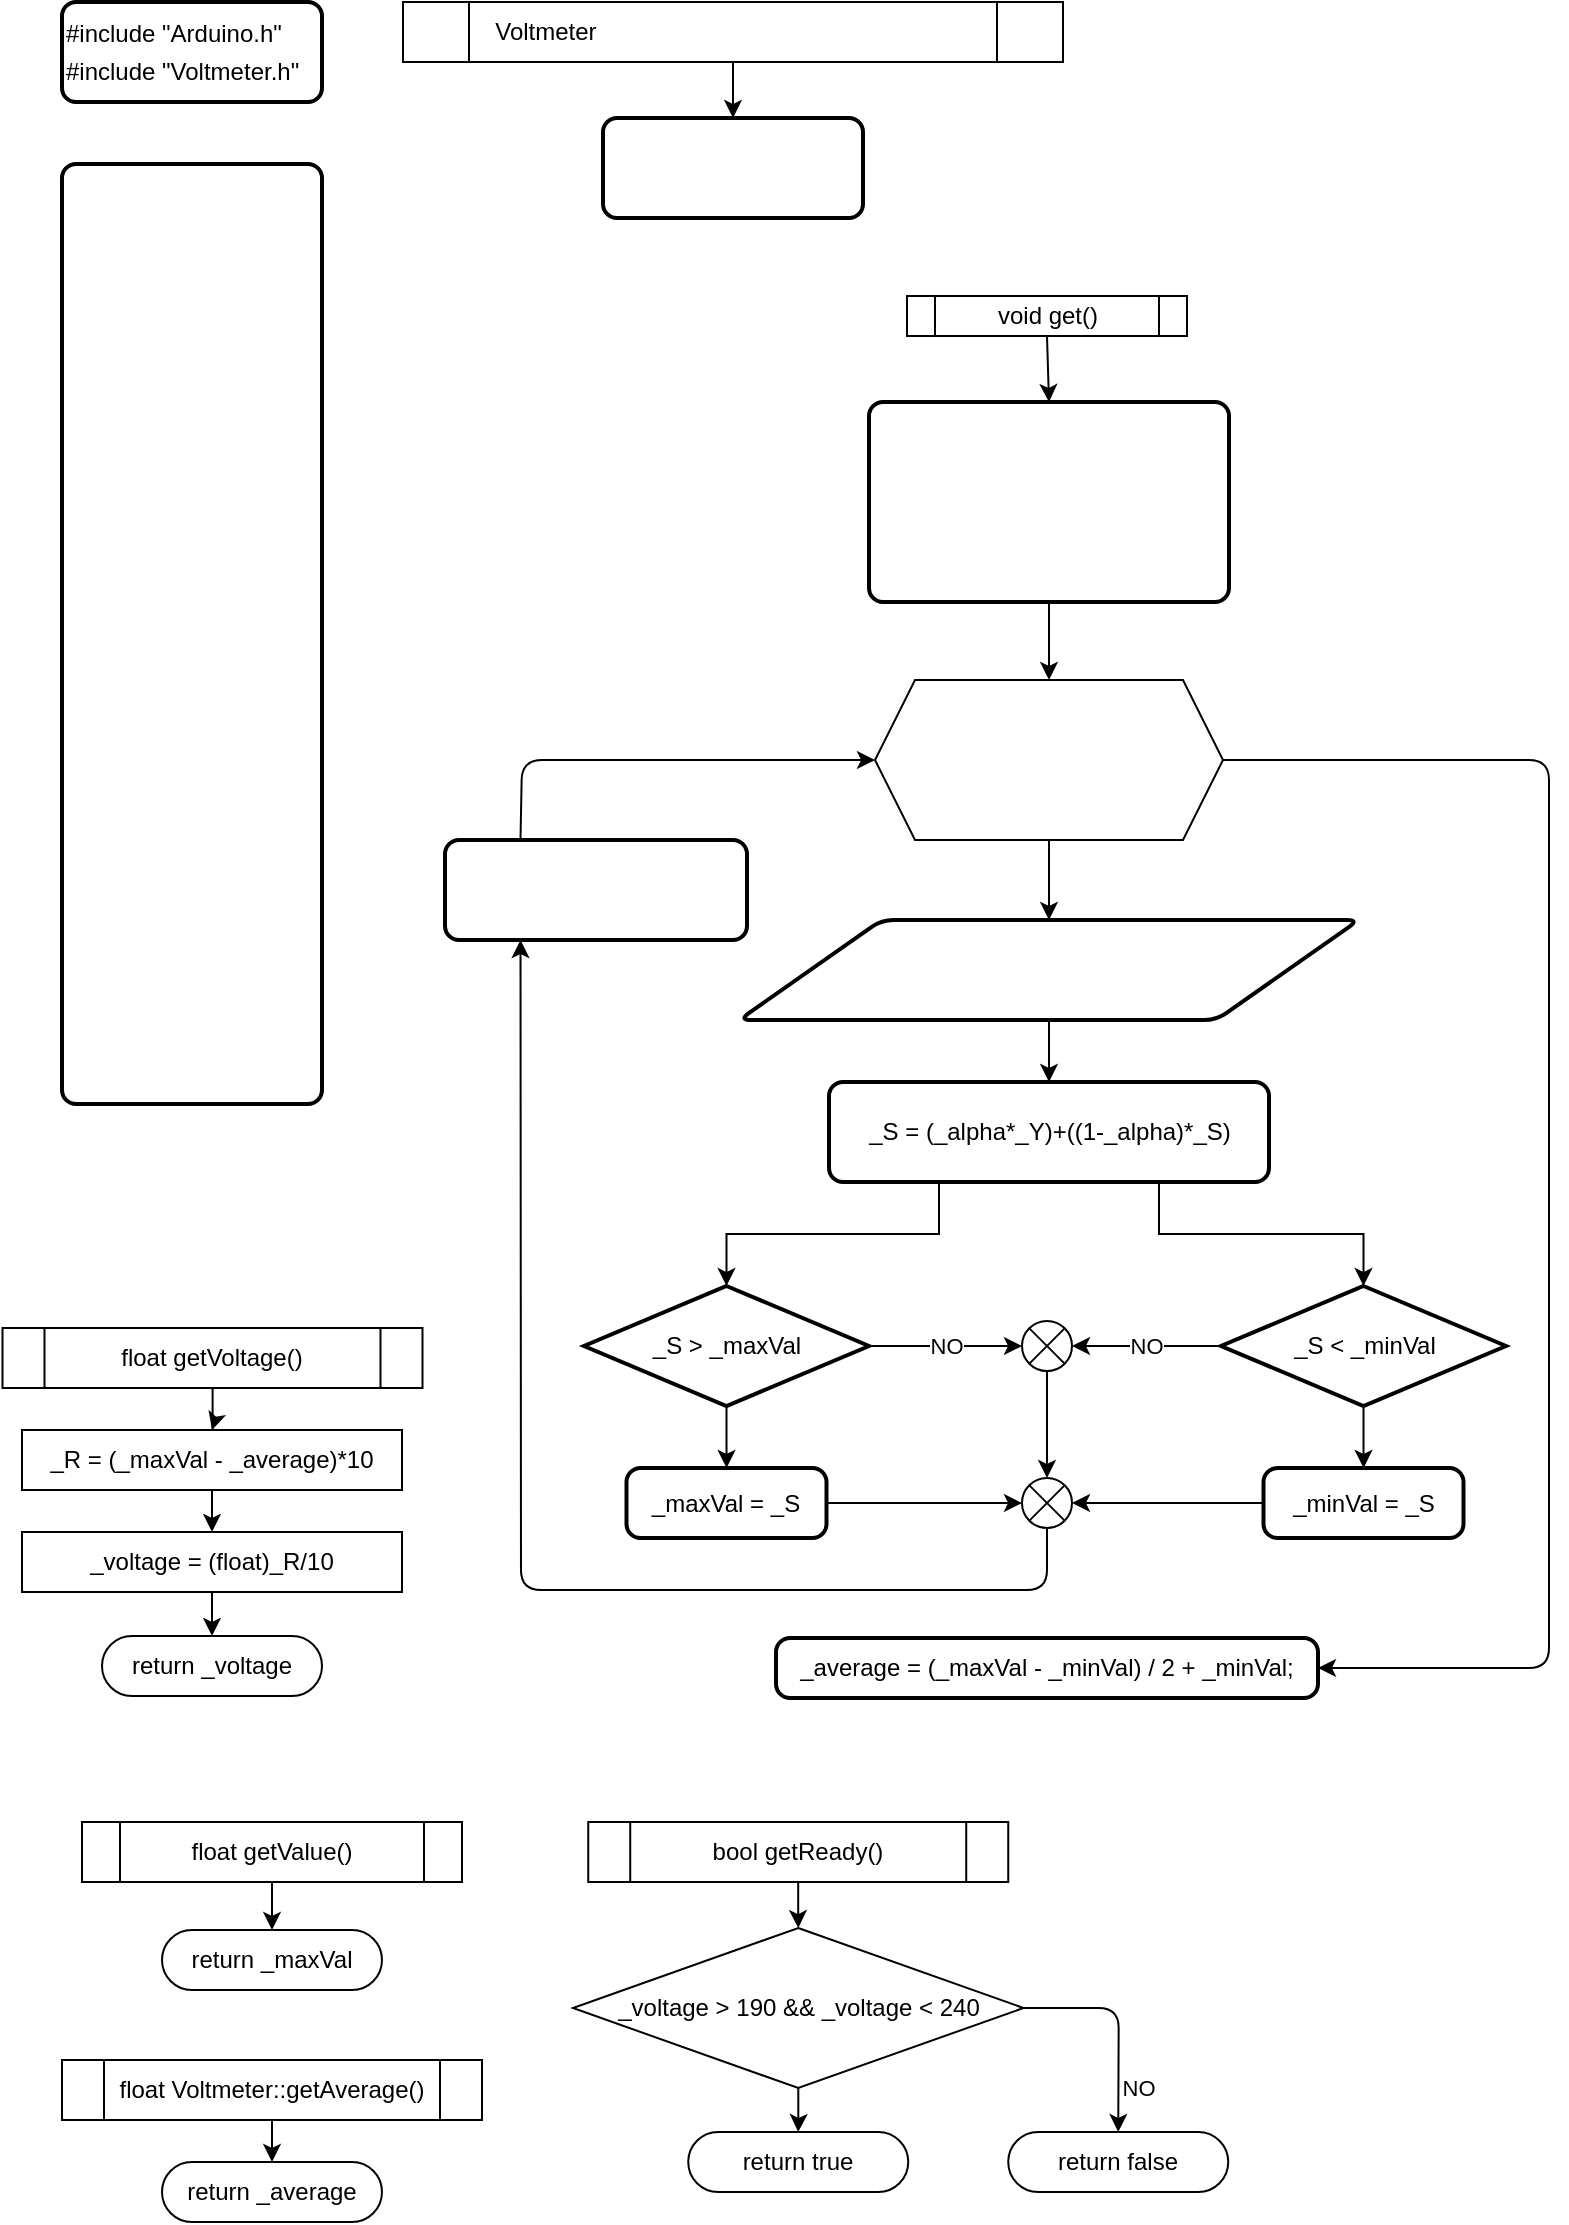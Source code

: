 <mxfile version="13.10.0" type="embed">
    <diagram id="sKhoy_8j1_o4b1sWBmIq" name="Página-1">
        <mxGraphModel dx="1565" dy="1170" grid="1" gridSize="10" guides="1" tooltips="1" connect="1" arrows="1" fold="1" page="1" pageScale="1" pageWidth="827" pageHeight="1169" math="0" shadow="0">
            <root>
                <mxCell id="0"/>
                <mxCell id="1" parent="0"/>
                <mxCell id="62" value="&lt;div style=&quot;line-height: 19px&quot;&gt;_voltage &amp;gt; 190 &amp;amp;&amp;amp; _voltage &amp;lt; 240&lt;/div&gt;" style="rhombus;whiteSpace=wrap;html=1;" parent="1" vertex="1">
                    <mxGeometry x="305.5" y="991" width="225.25" height="80" as="geometry"/>
                </mxCell>
                <mxCell id="81" value="" style="edgeStyle=orthogonalEdgeStyle;rounded=0;orthogonalLoop=1;jettySize=auto;html=1;" edge="1" parent="1" source="61" target="62">
                    <mxGeometry relative="1" as="geometry"/>
                </mxCell>
                <mxCell id="61" value="&lt;div style=&quot;line-height: 19px&quot;&gt;&lt;div style=&quot;line-height: 19px&quot;&gt;bool getReady()&lt;/div&gt;&lt;/div&gt;" style="shape=process;whiteSpace=wrap;html=1;backgroundOutline=1;" parent="1" vertex="1">
                    <mxGeometry x="313.12" y="938" width="210" height="30" as="geometry"/>
                </mxCell>
                <mxCell id="77" value="&lt;div style=&quot;line-height: 19px&quot;&gt;return _voltage&lt;/div&gt;" style="rounded=1;whiteSpace=wrap;html=1;arcSize=50;" parent="1" vertex="1">
                    <mxGeometry x="70" y="845" width="110" height="30" as="geometry"/>
                </mxCell>
                <mxCell id="86" style="edgeStyle=orthogonalEdgeStyle;rounded=0;orthogonalLoop=1;jettySize=auto;html=1;entryX=0.5;entryY=0;entryDx=0;entryDy=0;" edge="1" parent="1" source="72" target="74">
                    <mxGeometry relative="1" as="geometry"/>
                </mxCell>
                <mxCell id="72" value="&lt;div style=&quot;line-height: 19px&quot;&gt;&lt;div style=&quot;line-height: 19px&quot;&gt;&lt;div style=&quot;line-height: 19px&quot;&gt;float getVoltage()&lt;/div&gt;&lt;/div&gt;&lt;/div&gt;" style="shape=process;whiteSpace=wrap;html=1;backgroundOutline=1;" parent="1" vertex="1">
                    <mxGeometry x="20.25" y="691" width="210" height="30" as="geometry"/>
                </mxCell>
                <mxCell id="83" value="" style="edgeStyle=orthogonalEdgeStyle;rounded=0;orthogonalLoop=1;jettySize=auto;html=1;" edge="1" parent="1" source="74" target="73">
                    <mxGeometry relative="1" as="geometry"/>
                </mxCell>
                <mxCell id="74" value="&lt;div style=&quot;line-height: 19px&quot;&gt;_R = (_maxVal - _average)*10&lt;/div&gt;" style="rounded=0;whiteSpace=wrap;html=1;" parent="1" vertex="1">
                    <mxGeometry x="30" y="742" width="190" height="30" as="geometry"/>
                </mxCell>
                <mxCell id="5" value="&lt;div&gt;&lt;font color=&quot;#ffffff&quot; style=&quot;font-size: 12px&quot;&gt;&lt;br&gt;&lt;/font&gt;&lt;/div&gt;&lt;div&gt;&lt;span style=&quot;color: rgb(255 , 255 , 255)&quot;&gt;Public:&lt;/span&gt;&lt;/div&gt;&lt;div style=&quot;line-height: 19px&quot;&gt;&lt;div&gt;&lt;font color=&quot;#ffffff&quot; style=&quot;font-size: 12px&quot;&gt;int realVoltage;&lt;/font&gt;&lt;/div&gt;&lt;div&gt;    &lt;font color=&quot;#ffffff&quot; style=&quot;font-size: 12px&quot;&gt;int calibrated;&lt;/font&gt;&lt;/div&gt;&lt;div&gt;    &lt;font color=&quot;#ffffff&quot; style=&quot;font-size: 12px&quot;&gt;void get();&lt;/font&gt;&lt;/div&gt;&lt;div&gt;    &lt;font color=&quot;#ffffff&quot; style=&quot;font-size: 12px&quot;&gt;float getValue();&lt;/font&gt;&lt;/div&gt;&lt;div&gt;    &lt;font color=&quot;#ffffff&quot; style=&quot;font-size: 12px&quot;&gt;float getAverage();&lt;/font&gt;&lt;/div&gt;&lt;div&gt;    &lt;font color=&quot;#ffffff&quot; style=&quot;font-size: 12px&quot;&gt;float getVoltage();&lt;/font&gt;&lt;/div&gt;&lt;div&gt;    &lt;font color=&quot;#ffffff&quot; style=&quot;font-size: 12px&quot;&gt;bool getReady();&lt;/font&gt;&lt;/div&gt;&lt;div&gt;&lt;font color=&quot;#ffffff&quot; style=&quot;font-size: 12px&quot;&gt;&lt;br&gt;&lt;/font&gt;&lt;/div&gt;&lt;div&gt;&lt;div style=&quot;line-height: 19px&quot;&gt;&lt;div&gt;&lt;font color=&quot;#ffffff&quot; style=&quot;font-size: 12px&quot;&gt;private:&lt;/font&gt;&lt;/div&gt;&lt;div&gt;    &lt;font color=&quot;#ffffff&quot; style=&quot;font-size: 12px&quot;&gt;int _sensor;&lt;/font&gt;&lt;/div&gt;&lt;div&gt;    &lt;font color=&quot;#ffffff&quot; style=&quot;font-size: 12px&quot;&gt;int _freq;&lt;/font&gt;&lt;/div&gt;&lt;div&gt;    &lt;font color=&quot;#ffffff&quot; style=&quot;font-size: 12px&quot;&gt;float _average;&lt;/font&gt;&lt;/div&gt;&lt;div&gt;    &lt;font color=&quot;#ffffff&quot; style=&quot;font-size: 12px&quot;&gt;float _voltage;&lt;/font&gt;&lt;/div&gt;&lt;div&gt;    &lt;font color=&quot;#ffffff&quot; style=&quot;font-size: 12px&quot;&gt;int _R;&lt;/font&gt;&lt;/div&gt;&lt;div&gt;    &lt;font color=&quot;#ffffff&quot; style=&quot;font-size: 12px&quot;&gt;unsigned long _tMax;&lt;/font&gt;&lt;/div&gt;&lt;div&gt;    &lt;font color=&quot;#ffffff&quot; style=&quot;font-size: 12px&quot;&gt;unsigned long _tActu;&lt;/font&gt;&lt;/div&gt;&lt;div&gt;    &lt;font color=&quot;#ffffff&quot; style=&quot;font-size: 12px&quot;&gt;float _maxVal;&lt;/font&gt;&lt;/div&gt;&lt;div&gt;    &lt;font color=&quot;#ffffff&quot; style=&quot;font-size: 12px&quot;&gt;float _minVal;&lt;/font&gt;&lt;/div&gt;&lt;div&gt;&lt;font color=&quot;#ffffff&quot; style=&quot;font-size: 12px&quot;&gt;    // Movil Average&lt;/font&gt;&lt;/div&gt;&lt;div&gt;    &lt;font color=&quot;#ffffff&quot; style=&quot;font-size: 12px&quot;&gt;float _Y = 0.00;&lt;/font&gt;&lt;/div&gt;&lt;div&gt;    &lt;font color=&quot;#ffffff&quot; style=&quot;font-size: 12px&quot;&gt;float _alpha = 0.86;&lt;/font&gt;&lt;/div&gt;&lt;div&gt;    &lt;font color=&quot;#ffffff&quot; style=&quot;font-size: 12px&quot;&gt;float _S = _Y;&lt;/font&gt;&lt;/div&gt;&lt;/div&gt;&lt;/div&gt;&lt;/div&gt;&lt;span&gt;&lt;br&gt;&lt;/span&gt;" style="rounded=1;whiteSpace=wrap;html=1;absoluteArcSize=1;arcSize=14;strokeWidth=2;align=left;" parent="1" vertex="1">
                    <mxGeometry x="50" y="109" width="130" height="470" as="geometry"/>
                </mxCell>
                <mxCell id="7" value="&lt;div style=&quot;line-height: 19px&quot;&gt;&lt;div&gt;  &lt;font color=&quot;#ffffff&quot;&gt;_sensor = sensorPin;&lt;/font&gt;&lt;/div&gt;&lt;div&gt;  &lt;font color=&quot;#ffffff&quot;&gt;_freq = freq;&lt;/font&gt;&lt;/div&gt;&lt;/div&gt;" style="rounded=1;whiteSpace=wrap;html=1;absoluteArcSize=1;arcSize=14;strokeWidth=2;align=left;" parent="1" vertex="1">
                    <mxGeometry x="320.5" y="86" width="130" height="50" as="geometry"/>
                </mxCell>
                <mxCell id="55" value="" style="edgeStyle=orthogonalEdgeStyle;rounded=0;orthogonalLoop=1;jettySize=auto;html=1;" parent="1" source="10" target="53" edge="1">
                    <mxGeometry relative="1" as="geometry"/>
                </mxCell>
                <mxCell id="10" value="&lt;div style=&quot;line-height: 19px&quot;&gt;&lt;div&gt;  &lt;font color=&quot;#ffffff&quot;&gt;_maxVal = 0.00;&lt;/font&gt;&lt;/div&gt;&lt;div&gt;  &lt;font color=&quot;#ffffff&quot;&gt;_minVal = 1024.00;&lt;/font&gt;&lt;/div&gt;&lt;div&gt;  &lt;font color=&quot;#ffffff&quot;&gt;_tActu = (unsigned long)millis();&lt;/font&gt;&lt;/div&gt;&lt;div&gt;  &lt;font color=&quot;#ffffff&quot;&gt;_tMax = _tActu + _freq;&lt;/font&gt;&lt;/div&gt;&lt;/div&gt;" style="rounded=1;whiteSpace=wrap;html=1;absoluteArcSize=1;arcSize=14;strokeWidth=2;align=left;" parent="1" vertex="1">
                    <mxGeometry x="453.5" y="228" width="180" height="100" as="geometry"/>
                </mxCell>
                <mxCell id="15" value="" style="endArrow=classic;html=1;exitX=0.5;exitY=1;exitDx=0;exitDy=0;entryX=0.5;entryY=0;entryDx=0;entryDy=0;" parent="1" source="51" target="10" edge="1">
                    <mxGeometry width="50" height="50" relative="1" as="geometry">
                        <mxPoint x="543.5" y="209" as="sourcePoint"/>
                        <mxPoint x="753.5" y="382" as="targetPoint"/>
                    </mxGeometry>
                </mxCell>
                <mxCell id="16" value="&lt;div style=&quot;font-size: 14px ; line-height: 19px&quot;&gt;&lt;font color=&quot;#ffffff&quot;&gt;_tActu =&amp;nbsp;&lt;/font&gt;&lt;/div&gt;&lt;div style=&quot;font-size: 14px ; line-height: 19px&quot;&gt;&lt;font color=&quot;#ffffff&quot;&gt;(unsigned long)millis()&lt;/font&gt;&lt;/div&gt;" style="rounded=1;whiteSpace=wrap;html=1;absoluteArcSize=1;arcSize=14;strokeWidth=2;align=left;" parent="1" vertex="1">
                    <mxGeometry x="241.5" y="447" width="151" height="50" as="geometry"/>
                </mxCell>
                <mxCell id="17" value="&lt;div style=&quot;font-size: 14px ; line-height: 19px&quot;&gt;&lt;font color=&quot;#ffffff&quot;&gt;_Y = (float)analogRead(_sensor)&lt;/font&gt;&lt;/div&gt;" style="shape=parallelogram;html=1;strokeWidth=2;perimeter=parallelogramPerimeter;whiteSpace=wrap;rounded=1;arcSize=12;size=0.23;align=center;" parent="1" vertex="1">
                    <mxGeometry x="388.5" y="487" width="310" height="50" as="geometry"/>
                </mxCell>
                <mxCell id="20" value="" style="edgeStyle=orthogonalEdgeStyle;rounded=0;orthogonalLoop=1;jettySize=auto;html=1;" parent="1" source="17" target="19" edge="1">
                    <mxGeometry relative="1" as="geometry"/>
                </mxCell>
                <mxCell id="23" value="" style="edgeStyle=orthogonalEdgeStyle;rounded=0;orthogonalLoop=1;jettySize=auto;html=1;exitX=0.75;exitY=1;exitDx=0;exitDy=0;" parent="1" source="19" target="21" edge="1">
                    <mxGeometry relative="1" as="geometry"/>
                </mxCell>
                <mxCell id="19" value="&lt;div style=&quot;line-height: 19px&quot;&gt;_S = (_alpha*_Y)+((1-_alpha)*_S)&lt;/div&gt;" style="rounded=1;whiteSpace=wrap;html=1;absoluteArcSize=1;arcSize=14;strokeWidth=2;" parent="1" vertex="1">
                    <mxGeometry x="433.5" y="568" width="220" height="50" as="geometry"/>
                </mxCell>
                <mxCell id="25" value="" style="edgeStyle=orthogonalEdgeStyle;rounded=0;orthogonalLoop=1;jettySize=auto;html=1;" parent="1" source="21" target="24" edge="1">
                    <mxGeometry relative="1" as="geometry"/>
                </mxCell>
                <mxCell id="21" value="&lt;div style=&quot;line-height: 19px&quot;&gt;&lt;div style=&quot;line-height: 19px&quot;&gt;_S &amp;lt; _minVal&lt;/div&gt;&lt;/div&gt;" style="strokeWidth=2;html=1;shape=mxgraph.flowchart.decision;whiteSpace=wrap;" parent="1" vertex="1">
                    <mxGeometry x="629.5" y="670" width="142.5" height="60" as="geometry"/>
                </mxCell>
                <mxCell id="40" value="" style="edgeStyle=orthogonalEdgeStyle;rounded=0;orthogonalLoop=1;jettySize=auto;html=1;" parent="1" source="24" target="37" edge="1">
                    <mxGeometry relative="1" as="geometry"/>
                </mxCell>
                <mxCell id="24" value="&lt;span&gt;_minVal = _S&lt;/span&gt;" style="rounded=1;whiteSpace=wrap;html=1;absoluteArcSize=1;arcSize=14;strokeWidth=2;" parent="1" vertex="1">
                    <mxGeometry x="650.75" y="761" width="100" height="35" as="geometry"/>
                </mxCell>
                <mxCell id="26" value="" style="edgeStyle=orthogonalEdgeStyle;rounded=0;orthogonalLoop=1;jettySize=auto;html=1;" parent="1" source="27" target="28" edge="1">
                    <mxGeometry relative="1" as="geometry"/>
                </mxCell>
                <mxCell id="29" value="" style="edgeStyle=orthogonalEdgeStyle;rounded=0;orthogonalLoop=1;jettySize=auto;html=1;exitX=0.25;exitY=1;exitDx=0;exitDy=0;" parent="1" source="19" target="27" edge="1">
                    <mxGeometry relative="1" as="geometry"/>
                </mxCell>
                <mxCell id="27" value="&lt;div style=&quot;line-height: 19px&quot;&gt;_S &amp;gt; _maxVal&lt;/div&gt;" style="strokeWidth=2;html=1;shape=mxgraph.flowchart.decision;whiteSpace=wrap;" parent="1" vertex="1">
                    <mxGeometry x="311" y="670" width="142.5" height="60" as="geometry"/>
                </mxCell>
                <mxCell id="39" value="" style="edgeStyle=orthogonalEdgeStyle;rounded=0;orthogonalLoop=1;jettySize=auto;html=1;" parent="1" source="28" target="37" edge="1">
                    <mxGeometry relative="1" as="geometry"/>
                </mxCell>
                <mxCell id="28" value="&lt;span&gt;_maxVal = _S&lt;/span&gt;" style="rounded=1;whiteSpace=wrap;html=1;absoluteArcSize=1;arcSize=14;strokeWidth=2;" parent="1" vertex="1">
                    <mxGeometry x="332.25" y="761" width="100" height="35" as="geometry"/>
                </mxCell>
                <mxCell id="41" value="" style="edgeStyle=orthogonalEdgeStyle;rounded=0;orthogonalLoop=1;jettySize=auto;html=1;" parent="1" source="30" target="37" edge="1">
                    <mxGeometry relative="1" as="geometry"/>
                </mxCell>
                <mxCell id="30" value="" style="verticalLabelPosition=bottom;verticalAlign=top;html=1;shape=mxgraph.flowchart.or;" parent="1" vertex="1">
                    <mxGeometry x="530" y="687.5" width="25" height="25" as="geometry"/>
                </mxCell>
                <mxCell id="31" value="" style="endArrow=classic;html=1;exitX=1;exitY=0.5;exitDx=0;exitDy=0;exitPerimeter=0;entryX=0;entryY=0.5;entryDx=0;entryDy=0;entryPerimeter=0;" parent="1" source="27" target="30" edge="1">
                    <mxGeometry relative="1" as="geometry">
                        <mxPoint x="473.5" y="685" as="sourcePoint"/>
                        <mxPoint x="573.5" y="685" as="targetPoint"/>
                    </mxGeometry>
                </mxCell>
                <mxCell id="32" value="NO" style="edgeLabel;resizable=0;html=1;align=center;verticalAlign=middle;" parent="31" connectable="0" vertex="1">
                    <mxGeometry relative="1" as="geometry"/>
                </mxCell>
                <mxCell id="33" value="" style="endArrow=classic;html=1;exitX=0;exitY=0.5;exitDx=0;exitDy=0;exitPerimeter=0;entryX=1;entryY=0.5;entryDx=0;entryDy=0;entryPerimeter=0;" parent="1" source="21" target="30" edge="1">
                    <mxGeometry relative="1" as="geometry">
                        <mxPoint x="416" y="705" as="sourcePoint"/>
                        <mxPoint x="603.5" y="745" as="targetPoint"/>
                    </mxGeometry>
                </mxCell>
                <mxCell id="34" value="NO" style="edgeLabel;resizable=0;html=1;align=center;verticalAlign=middle;" parent="33" connectable="0" vertex="1">
                    <mxGeometry relative="1" as="geometry"/>
                </mxCell>
                <mxCell id="37" value="" style="verticalLabelPosition=bottom;verticalAlign=top;html=1;shape=mxgraph.flowchart.or;" parent="1" vertex="1">
                    <mxGeometry x="530" y="766" width="25" height="25" as="geometry"/>
                </mxCell>
                <mxCell id="43" value="" style="endArrow=classic;html=1;exitX=0.5;exitY=1;exitDx=0;exitDy=0;exitPerimeter=0;entryX=0.25;entryY=1;entryDx=0;entryDy=0;" parent="1" source="37" target="16" edge="1">
                    <mxGeometry width="50" height="50" relative="1" as="geometry">
                        <mxPoint x="542.5" y="838" as="sourcePoint"/>
                        <mxPoint x="279" y="502" as="targetPoint"/>
                        <Array as="points">
                            <mxPoint x="542.5" y="822"/>
                            <mxPoint x="279.5" y="822"/>
                        </Array>
                    </mxGeometry>
                </mxCell>
                <mxCell id="45" value="" style="endArrow=classic;html=1;exitX=1;exitY=0.5;exitDx=0;exitDy=0;entryX=1;entryY=0.5;entryDx=0;entryDy=0;" parent="1" source="53" target="46" edge="1">
                    <mxGeometry width="50" height="50" relative="1" as="geometry">
                        <mxPoint x="653.5" y="407" as="sourcePoint"/>
                        <mxPoint x="783.5" y="982" as="targetPoint"/>
                        <Array as="points">
                            <mxPoint x="793.5" y="407"/>
                            <mxPoint x="793.5" y="861"/>
                        </Array>
                    </mxGeometry>
                </mxCell>
                <mxCell id="46" value="&lt;div style=&quot;line-height: 19px&quot;&gt;_average = (_maxVal - _minVal) / 2 + _minVal;&lt;/div&gt;" style="rounded=1;whiteSpace=wrap;html=1;absoluteArcSize=1;arcSize=14;strokeWidth=2;" parent="1" vertex="1">
                    <mxGeometry x="407" y="846" width="271" height="30" as="geometry"/>
                </mxCell>
                <mxCell id="47" value="" style="endArrow=classic;html=1;exitX=0.25;exitY=0;exitDx=0;exitDy=0;entryX=0;entryY=0.5;entryDx=0;entryDy=0;" parent="1" source="16" target="53" edge="1">
                    <mxGeometry width="50" height="50" relative="1" as="geometry">
                        <mxPoint x="279" y="452" as="sourcePoint"/>
                        <mxPoint x="433.5" y="407" as="targetPoint"/>
                        <Array as="points">
                            <mxPoint x="280" y="407"/>
                        </Array>
                    </mxGeometry>
                </mxCell>
                <mxCell id="79" value="" style="edgeStyle=orthogonalEdgeStyle;rounded=0;orthogonalLoop=1;jettySize=auto;html=1;" edge="1" parent="1" source="49" target="7">
                    <mxGeometry relative="1" as="geometry"/>
                </mxCell>
                <mxCell id="49" value="&lt;span&gt;Voltmeter&amp;nbsp;&lt;/span&gt;&lt;span style=&quot;color: rgb(255 , 255 , 255) ; text-align: left&quot;&gt;(const int sensorPin, const int freq&lt;/span&gt;&lt;span style=&quot;color: rgb(255 , 255 , 255) ; text-align: left&quot;&gt;)&lt;/span&gt;" style="shape=process;whiteSpace=wrap;html=1;backgroundOutline=1;" parent="1" vertex="1">
                    <mxGeometry x="220.5" y="28" width="330" height="30" as="geometry"/>
                </mxCell>
                <mxCell id="51" value="&lt;span&gt;void get()&lt;/span&gt;" style="shape=process;whiteSpace=wrap;html=1;backgroundOutline=1;" parent="1" vertex="1">
                    <mxGeometry x="472.5" y="175" width="140" height="20" as="geometry"/>
                </mxCell>
                <mxCell id="57" value="" style="edgeStyle=orthogonalEdgeStyle;rounded=0;orthogonalLoop=1;jettySize=auto;html=1;" parent="1" source="52" target="56" edge="1">
                    <mxGeometry relative="1" as="geometry"/>
                </mxCell>
                <mxCell id="52" value="&lt;div style=&quot;line-height: 19px&quot;&gt;float getValue()&lt;/div&gt;" style="shape=process;whiteSpace=wrap;html=1;backgroundOutline=1;" parent="1" vertex="1">
                    <mxGeometry x="60" y="938" width="190" height="30" as="geometry"/>
                </mxCell>
                <mxCell id="54" value="" style="edgeStyle=orthogonalEdgeStyle;rounded=0;orthogonalLoop=1;jettySize=auto;html=1;" parent="1" source="53" target="17" edge="1">
                    <mxGeometry relative="1" as="geometry"/>
                </mxCell>
                <mxCell id="53" value="&lt;div style=&quot;font-family: &amp;#34;droid sans mono&amp;#34; , monospace , monospace , &amp;#34;droid sans fallback&amp;#34; ; font-size: 14px ; line-height: 19px&quot;&gt;&lt;font color=&quot;#ffffff&quot;&gt;_tActu = _tActu;&lt;/font&gt;&lt;/div&gt;&lt;div style=&quot;font-family: &amp;#34;droid sans mono&amp;#34; , monospace , monospace , &amp;#34;droid sans fallback&amp;#34; ; font-size: 14px ; line-height: 19px&quot;&gt;&lt;font color=&quot;#ffffff&quot;&gt;_tMax &amp;gt; _tActu&lt;/font&gt;&lt;/div&gt;" style="shape=hexagon;perimeter=hexagonPerimeter2;whiteSpace=wrap;html=1;fixedSize=1;" parent="1" vertex="1">
                    <mxGeometry x="456.5" y="367" width="174" height="80" as="geometry"/>
                </mxCell>
                <mxCell id="56" value="&lt;div style=&quot;line-height: 19px&quot;&gt;return _maxVal&lt;/div&gt;" style="rounded=1;whiteSpace=wrap;html=1;arcSize=50;" parent="1" vertex="1">
                    <mxGeometry x="100" y="992" width="110" height="30" as="geometry"/>
                </mxCell>
                <mxCell id="58" value="" style="edgeStyle=orthogonalEdgeStyle;rounded=0;orthogonalLoop=1;jettySize=auto;html=1;" parent="1" source="59" target="60" edge="1">
                    <mxGeometry relative="1" as="geometry"/>
                </mxCell>
                <mxCell id="59" value="&lt;div style=&quot;line-height: 19px&quot;&gt;float Voltmeter::getAverage()&lt;/div&gt;" style="shape=process;whiteSpace=wrap;html=1;backgroundOutline=1;" parent="1" vertex="1">
                    <mxGeometry x="50" y="1057" width="210" height="30" as="geometry"/>
                </mxCell>
                <mxCell id="60" value="&lt;div style=&quot;line-height: 19px&quot;&gt;return _average&lt;/div&gt;" style="rounded=1;whiteSpace=wrap;html=1;arcSize=50;" parent="1" vertex="1">
                    <mxGeometry x="100" y="1108" width="110" height="30" as="geometry"/>
                </mxCell>
                <mxCell id="66" value="" style="edgeStyle=orthogonalEdgeStyle;rounded=0;orthogonalLoop=1;jettySize=auto;html=1;" parent="1" source="62" target="64" edge="1">
                    <mxGeometry relative="1" as="geometry"/>
                </mxCell>
                <mxCell id="64" value="&lt;div style=&quot;line-height: 19px&quot;&gt;return true&lt;/div&gt;" style="rounded=1;whiteSpace=wrap;html=1;arcSize=50;" parent="1" vertex="1">
                    <mxGeometry x="363.12" y="1093" width="110" height="30" as="geometry"/>
                </mxCell>
                <mxCell id="65" value="&lt;div style=&quot;line-height: 19px&quot;&gt;return false&lt;/div&gt;" style="rounded=1;whiteSpace=wrap;html=1;arcSize=50;" parent="1" vertex="1">
                    <mxGeometry x="523.12" y="1093" width="110" height="30" as="geometry"/>
                </mxCell>
                <mxCell id="70" value="" style="endArrow=classic;html=1;exitX=1;exitY=0.5;exitDx=0;exitDy=0;entryX=0.5;entryY=0;entryDx=0;entryDy=0;" parent="1" source="62" target="65" edge="1">
                    <mxGeometry relative="1" as="geometry">
                        <mxPoint x="353.37" y="1121" as="sourcePoint"/>
                        <mxPoint x="453.37" y="1121" as="targetPoint"/>
                        <Array as="points">
                            <mxPoint x="578.37" y="1031"/>
                        </Array>
                    </mxGeometry>
                </mxCell>
                <mxCell id="71" value="NO" style="edgeLabel;resizable=0;html=1;align=center;verticalAlign=middle;" parent="70" connectable="0" vertex="1">
                    <mxGeometry relative="1" as="geometry">
                        <mxPoint x="9" y="32" as="offset"/>
                    </mxGeometry>
                </mxCell>
                <mxCell id="82" value="" style="edgeStyle=orthogonalEdgeStyle;rounded=0;orthogonalLoop=1;jettySize=auto;html=1;" edge="1" parent="1" source="73" target="77">
                    <mxGeometry relative="1" as="geometry"/>
                </mxCell>
                <mxCell id="73" value="&lt;div style=&quot;line-height: 19px&quot;&gt;&lt;div style=&quot;line-height: 19px&quot;&gt;_voltage = (float)_R/10&lt;/div&gt;&lt;/div&gt;" style="rounded=0;whiteSpace=wrap;html=1;" parent="1" vertex="1">
                    <mxGeometry x="30" y="793" width="190" height="30" as="geometry"/>
                </mxCell>
                <mxCell id="80" value="&lt;div style=&quot;line-height: 19px&quot;&gt;&lt;div style=&quot;line-height: 19px&quot;&gt;&lt;div&gt;#include &quot;Arduino.h&quot;&lt;/div&gt;&lt;div&gt;#include &quot;Voltmeter.h&quot;&lt;/div&gt;&lt;/div&gt;&lt;/div&gt;" style="rounded=1;whiteSpace=wrap;html=1;absoluteArcSize=1;arcSize=14;strokeWidth=2;align=left;" vertex="1" parent="1">
                    <mxGeometry x="50" y="28" width="130" height="50" as="geometry"/>
                </mxCell>
            </root>
        </mxGraphModel>
    </diagram>
</mxfile>